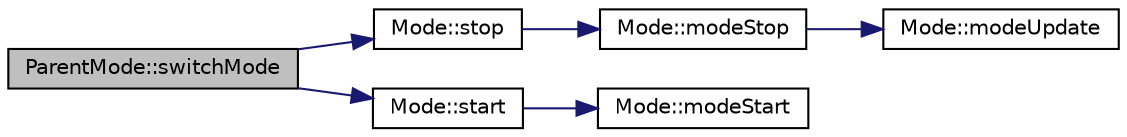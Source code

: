 digraph "ParentMode::switchMode"
{
  edge [fontname="Helvetica",fontsize="10",labelfontname="Helvetica",labelfontsize="10"];
  node [fontname="Helvetica",fontsize="10",shape=record];
  rankdir="LR";
  Node0 [label="ParentMode::switchMode",height=0.2,width=0.4,color="black", fillcolor="grey75", style="filled", fontcolor="black"];
  Node0 -> Node1 [color="midnightblue",fontsize="10",style="solid",fontname="Helvetica"];
  Node1 [label="Mode::stop",height=0.2,width=0.4,color="black", fillcolor="white", style="filled",URL="$classMode.html#a653b321767a9bf1878c285068a2aae24",tooltip="To be called when switching to another mode. "];
  Node1 -> Node2 [color="midnightblue",fontsize="10",style="solid",fontname="Helvetica"];
  Node2 [label="Mode::modeStop",height=0.2,width=0.4,color="black", fillcolor="white", style="filled",URL="$classMode.html#acb7c286b35a94482e05e646483aea531"];
  Node2 -> Node3 [color="midnightblue",fontsize="10",style="solid",fontname="Helvetica"];
  Node3 [label="Mode::modeUpdate",height=0.2,width=0.4,color="black", fillcolor="white", style="filled",URL="$classMode.html#a54f25cbf566ead1868baa14a7ec37032"];
  Node0 -> Node4 [color="midnightblue",fontsize="10",style="solid",fontname="Helvetica"];
  Node4 [label="Mode::start",height=0.2,width=0.4,color="black", fillcolor="white", style="filled",URL="$classMode.html#ae78f0051b444b4389eaf984b8a3a4e78",tooltip="To be called when switching to this mode. "];
  Node4 -> Node5 [color="midnightblue",fontsize="10",style="solid",fontname="Helvetica"];
  Node5 [label="Mode::modeStart",height=0.2,width=0.4,color="black", fillcolor="white", style="filled",URL="$classMode.html#a882bba0d704f8dd9ac9d861110e4e542"];
}
